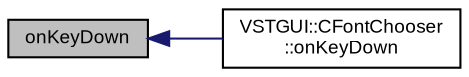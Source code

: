 digraph "onKeyDown"
{
  bgcolor="transparent";
  edge [fontname="Arial",fontsize="9",labelfontname="Arial",labelfontsize="9"];
  node [fontname="Arial",fontsize="9",shape=record];
  rankdir="LR";
  Node1 [label="onKeyDown",height=0.2,width=0.4,color="black", fillcolor="grey75", style="filled" fontcolor="black"];
  Node1 -> Node2 [dir="back",color="midnightblue",fontsize="9",style="solid",fontname="Arial"];
  Node2 [label="VSTGUI::CFontChooser\l::onKeyDown",height=0.2,width=0.4,color="black",URL="$class_v_s_t_g_u_i_1_1_c_font_chooser.html#ab3e92822dfb33fc98af5cc4d4d65768d",tooltip="called if a key down event occurs and this view has focus "];
}
